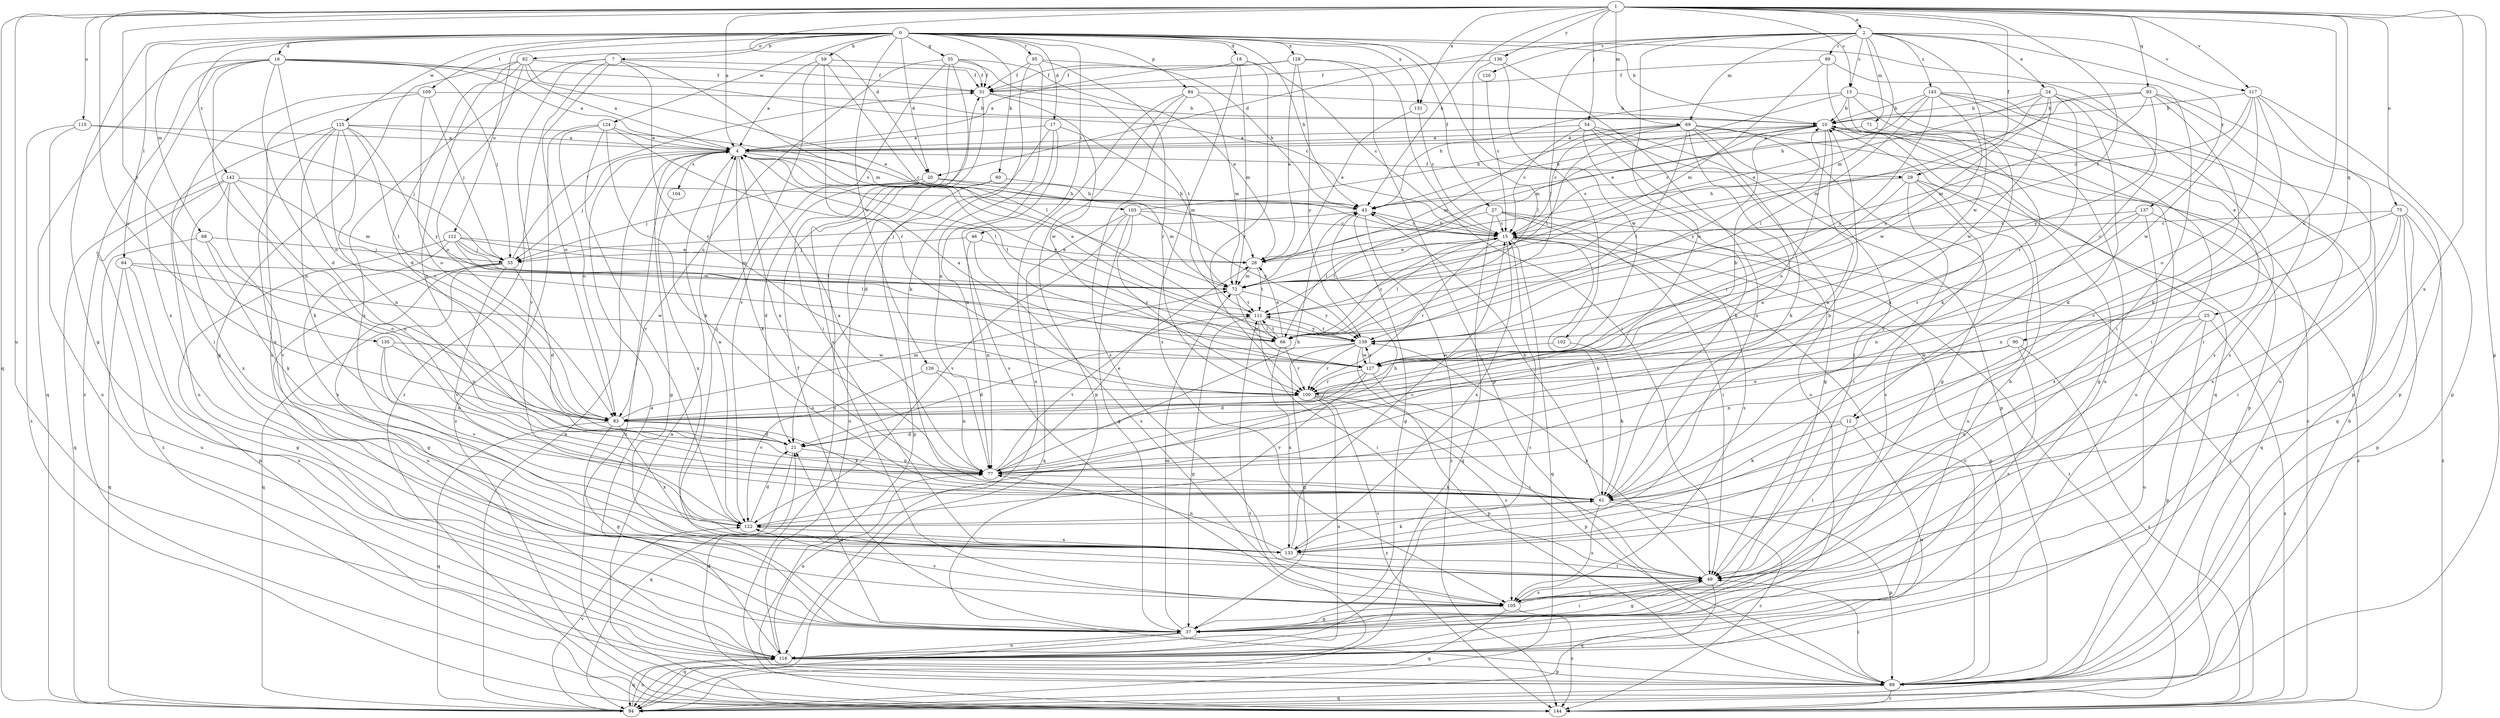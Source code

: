 strict digraph  {
0;
1;
2;
4;
7;
10;
12;
13;
15;
16;
17;
18;
20;
21;
24;
25;
26;
27;
29;
31;
35;
37;
43;
46;
49;
54;
55;
59;
60;
61;
64;
66;
68;
69;
71;
72;
75;
77;
82;
83;
84;
89;
90;
93;
94;
95;
99;
100;
102;
103;
104;
105;
109;
111;
112;
115;
116;
117;
120;
122;
124;
125;
126;
127;
128;
131;
133;
135;
136;
137;
139;
142;
143;
144;
0 -> 7  [label=b];
0 -> 10  [label=b];
0 -> 12  [label=c];
0 -> 16  [label=d];
0 -> 17  [label=d];
0 -> 18  [label=d];
0 -> 20  [label=d];
0 -> 27  [label=f];
0 -> 35  [label=g];
0 -> 37  [label=g];
0 -> 43  [label=h];
0 -> 46  [label=i];
0 -> 59  [label=k];
0 -> 60  [label=k];
0 -> 64  [label=l];
0 -> 68  [label=m];
0 -> 82  [label=o];
0 -> 84  [label=p];
0 -> 95  [label=r];
0 -> 102  [label=s];
0 -> 109  [label=t];
0 -> 112  [label=u];
0 -> 124  [label=w];
0 -> 125  [label=w];
0 -> 126  [label=w];
0 -> 128  [label=x];
0 -> 131  [label=x];
0 -> 142  [label=z];
1 -> 2  [label=a];
1 -> 4  [label=a];
1 -> 12  [label=c];
1 -> 13  [label=c];
1 -> 20  [label=d];
1 -> 29  [label=f];
1 -> 43  [label=h];
1 -> 54  [label=j];
1 -> 69  [label=m];
1 -> 75  [label=n];
1 -> 83  [label=o];
1 -> 89  [label=p];
1 -> 90  [label=q];
1 -> 93  [label=q];
1 -> 94  [label=q];
1 -> 111  [label=t];
1 -> 115  [label=u];
1 -> 116  [label=u];
1 -> 117  [label=v];
1 -> 131  [label=x];
1 -> 133  [label=x];
1 -> 135  [label=y];
1 -> 136  [label=y];
2 -> 13  [label=c];
2 -> 20  [label=d];
2 -> 24  [label=e];
2 -> 66  [label=l];
2 -> 69  [label=m];
2 -> 71  [label=m];
2 -> 72  [label=m];
2 -> 83  [label=o];
2 -> 99  [label=r];
2 -> 117  [label=v];
2 -> 120  [label=v];
2 -> 127  [label=w];
2 -> 137  [label=y];
2 -> 143  [label=z];
4 -> 29  [label=f];
4 -> 37  [label=g];
4 -> 55  [label=j];
4 -> 61  [label=k];
4 -> 66  [label=l];
4 -> 77  [label=n];
4 -> 103  [label=s];
4 -> 104  [label=s];
4 -> 139  [label=y];
4 -> 144  [label=z];
7 -> 31  [label=f];
7 -> 72  [label=m];
7 -> 83  [label=o];
7 -> 100  [label=r];
7 -> 122  [label=v];
7 -> 133  [label=x];
7 -> 144  [label=z];
10 -> 4  [label=a];
10 -> 15  [label=c];
10 -> 37  [label=g];
10 -> 43  [label=h];
10 -> 77  [label=n];
10 -> 83  [label=o];
10 -> 89  [label=p];
10 -> 116  [label=u];
10 -> 139  [label=y];
12 -> 21  [label=d];
12 -> 49  [label=i];
12 -> 61  [label=k];
12 -> 116  [label=u];
13 -> 10  [label=b];
13 -> 25  [label=e];
13 -> 43  [label=h];
13 -> 61  [label=k];
13 -> 72  [label=m];
13 -> 116  [label=u];
15 -> 26  [label=e];
15 -> 43  [label=h];
15 -> 61  [label=k];
15 -> 66  [label=l];
15 -> 89  [label=p];
15 -> 94  [label=q];
15 -> 100  [label=r];
15 -> 111  [label=t];
15 -> 133  [label=x];
15 -> 144  [label=z];
16 -> 4  [label=a];
16 -> 21  [label=d];
16 -> 26  [label=e];
16 -> 31  [label=f];
16 -> 55  [label=j];
16 -> 77  [label=n];
16 -> 83  [label=o];
16 -> 94  [label=q];
16 -> 133  [label=x];
16 -> 144  [label=z];
17 -> 4  [label=a];
17 -> 21  [label=d];
17 -> 72  [label=m];
17 -> 77  [label=n];
17 -> 105  [label=s];
18 -> 15  [label=c];
18 -> 31  [label=f];
18 -> 72  [label=m];
18 -> 100  [label=r];
18 -> 105  [label=s];
20 -> 21  [label=d];
20 -> 43  [label=h];
20 -> 55  [label=j];
20 -> 72  [label=m];
21 -> 77  [label=n];
21 -> 94  [label=q];
24 -> 10  [label=b];
24 -> 26  [label=e];
24 -> 61  [label=k];
24 -> 72  [label=m];
24 -> 100  [label=r];
24 -> 105  [label=s];
24 -> 127  [label=w];
24 -> 139  [label=y];
25 -> 89  [label=p];
25 -> 116  [label=u];
25 -> 133  [label=x];
25 -> 139  [label=y];
25 -> 144  [label=z];
26 -> 72  [label=m];
26 -> 111  [label=t];
27 -> 15  [label=c];
27 -> 49  [label=i];
27 -> 66  [label=l];
27 -> 94  [label=q];
27 -> 105  [label=s];
27 -> 144  [label=z];
29 -> 43  [label=h];
29 -> 49  [label=i];
29 -> 94  [label=q];
29 -> 100  [label=r];
29 -> 105  [label=s];
29 -> 116  [label=u];
31 -> 10  [label=b];
31 -> 127  [label=w];
31 -> 144  [label=z];
35 -> 26  [label=e];
35 -> 31  [label=f];
35 -> 49  [label=i];
35 -> 83  [label=o];
35 -> 105  [label=s];
35 -> 111  [label=t];
35 -> 122  [label=v];
37 -> 10  [label=b];
37 -> 21  [label=d];
37 -> 31  [label=f];
37 -> 49  [label=i];
37 -> 72  [label=m];
37 -> 94  [label=q];
37 -> 116  [label=u];
43 -> 15  [label=c];
43 -> 37  [label=g];
43 -> 55  [label=j];
43 -> 144  [label=z];
46 -> 26  [label=e];
46 -> 55  [label=j];
46 -> 77  [label=n];
46 -> 105  [label=s];
49 -> 37  [label=g];
49 -> 94  [label=q];
49 -> 105  [label=s];
49 -> 139  [label=y];
54 -> 4  [label=a];
54 -> 15  [label=c];
54 -> 37  [label=g];
54 -> 61  [label=k];
54 -> 89  [label=p];
54 -> 116  [label=u];
55 -> 21  [label=d];
55 -> 31  [label=f];
55 -> 37  [label=g];
55 -> 94  [label=q];
55 -> 116  [label=u];
55 -> 122  [label=v];
59 -> 4  [label=a];
59 -> 31  [label=f];
59 -> 49  [label=i];
59 -> 66  [label=l];
59 -> 100  [label=r];
60 -> 43  [label=h];
60 -> 89  [label=p];
60 -> 116  [label=u];
61 -> 10  [label=b];
61 -> 43  [label=h];
61 -> 89  [label=p];
61 -> 105  [label=s];
61 -> 122  [label=v];
61 -> 144  [label=z];
64 -> 37  [label=g];
64 -> 72  [label=m];
64 -> 94  [label=q];
64 -> 116  [label=u];
64 -> 127  [label=w];
66 -> 15  [label=c];
66 -> 26  [label=e];
66 -> 100  [label=r];
66 -> 111  [label=t];
66 -> 133  [label=x];
68 -> 55  [label=j];
68 -> 61  [label=k];
68 -> 83  [label=o];
68 -> 116  [label=u];
69 -> 4  [label=a];
69 -> 15  [label=c];
69 -> 37  [label=g];
69 -> 49  [label=i];
69 -> 61  [label=k];
69 -> 66  [label=l];
69 -> 72  [label=m];
69 -> 77  [label=n];
69 -> 111  [label=t];
69 -> 144  [label=z];
71 -> 4  [label=a];
71 -> 77  [label=n];
72 -> 111  [label=t];
72 -> 127  [label=w];
72 -> 139  [label=y];
75 -> 15  [label=c];
75 -> 37  [label=g];
75 -> 49  [label=i];
75 -> 77  [label=n];
75 -> 89  [label=p];
75 -> 133  [label=x];
75 -> 144  [label=z];
77 -> 4  [label=a];
77 -> 26  [label=e];
77 -> 43  [label=h];
77 -> 61  [label=k];
77 -> 111  [label=t];
82 -> 4  [label=a];
82 -> 15  [label=c];
82 -> 21  [label=d];
82 -> 31  [label=f];
82 -> 37  [label=g];
82 -> 77  [label=n];
82 -> 83  [label=o];
83 -> 21  [label=d];
83 -> 37  [label=g];
83 -> 61  [label=k];
83 -> 72  [label=m];
83 -> 94  [label=q];
83 -> 133  [label=x];
84 -> 10  [label=b];
84 -> 72  [label=m];
84 -> 89  [label=p];
84 -> 105  [label=s];
84 -> 116  [label=u];
89 -> 15  [label=c];
89 -> 21  [label=d];
89 -> 49  [label=i];
89 -> 94  [label=q];
89 -> 144  [label=z];
90 -> 77  [label=n];
90 -> 83  [label=o];
90 -> 105  [label=s];
90 -> 127  [label=w];
90 -> 144  [label=z];
93 -> 10  [label=b];
93 -> 43  [label=h];
93 -> 72  [label=m];
93 -> 89  [label=p];
93 -> 105  [label=s];
93 -> 122  [label=v];
93 -> 139  [label=y];
94 -> 4  [label=a];
94 -> 10  [label=b];
94 -> 111  [label=t];
94 -> 116  [label=u];
94 -> 122  [label=v];
95 -> 31  [label=f];
95 -> 43  [label=h];
95 -> 61  [label=k];
95 -> 77  [label=n];
95 -> 100  [label=r];
99 -> 31  [label=f];
99 -> 49  [label=i];
99 -> 72  [label=m];
99 -> 94  [label=q];
100 -> 10  [label=b];
100 -> 49  [label=i];
100 -> 83  [label=o];
100 -> 105  [label=s];
100 -> 116  [label=u];
100 -> 144  [label=z];
102 -> 61  [label=k];
102 -> 127  [label=w];
103 -> 10  [label=b];
103 -> 15  [label=c];
103 -> 37  [label=g];
103 -> 94  [label=q];
103 -> 100  [label=r];
103 -> 122  [label=v];
103 -> 139  [label=y];
104 -> 133  [label=x];
105 -> 37  [label=g];
105 -> 49  [label=i];
105 -> 94  [label=q];
105 -> 122  [label=v];
105 -> 144  [label=z];
109 -> 10  [label=b];
109 -> 49  [label=i];
109 -> 55  [label=j];
109 -> 83  [label=o];
109 -> 105  [label=s];
111 -> 4  [label=a];
111 -> 37  [label=g];
111 -> 49  [label=i];
111 -> 66  [label=l];
111 -> 139  [label=y];
112 -> 26  [label=e];
112 -> 55  [label=j];
112 -> 66  [label=l];
112 -> 72  [label=m];
112 -> 89  [label=p];
112 -> 111  [label=t];
112 -> 133  [label=x];
115 -> 4  [label=a];
115 -> 55  [label=j];
115 -> 116  [label=u];
115 -> 144  [label=z];
116 -> 4  [label=a];
116 -> 15  [label=c];
116 -> 77  [label=n];
116 -> 89  [label=p];
116 -> 94  [label=q];
117 -> 10  [label=b];
117 -> 15  [label=c];
117 -> 49  [label=i];
117 -> 61  [label=k];
117 -> 83  [label=o];
117 -> 89  [label=p];
117 -> 127  [label=w];
120 -> 15  [label=c];
122 -> 4  [label=a];
122 -> 21  [label=d];
122 -> 43  [label=h];
122 -> 133  [label=x];
124 -> 4  [label=a];
124 -> 61  [label=k];
124 -> 66  [label=l];
124 -> 83  [label=o];
124 -> 122  [label=v];
124 -> 144  [label=z];
125 -> 4  [label=a];
125 -> 15  [label=c];
125 -> 61  [label=k];
125 -> 66  [label=l];
125 -> 77  [label=n];
125 -> 83  [label=o];
125 -> 116  [label=u];
125 -> 133  [label=x];
125 -> 139  [label=y];
126 -> 77  [label=n];
126 -> 100  [label=r];
126 -> 122  [label=v];
127 -> 4  [label=a];
127 -> 21  [label=d];
127 -> 89  [label=p];
127 -> 100  [label=r];
127 -> 122  [label=v];
127 -> 139  [label=y];
128 -> 4  [label=a];
128 -> 26  [label=e];
128 -> 31  [label=f];
128 -> 49  [label=i];
128 -> 89  [label=p];
128 -> 139  [label=y];
131 -> 15  [label=c];
131 -> 26  [label=e];
133 -> 15  [label=c];
133 -> 49  [label=i];
133 -> 61  [label=k];
133 -> 77  [label=n];
135 -> 77  [label=n];
135 -> 83  [label=o];
135 -> 122  [label=v];
135 -> 127  [label=w];
136 -> 31  [label=f];
136 -> 66  [label=l];
136 -> 127  [label=w];
136 -> 133  [label=x];
137 -> 15  [label=c];
137 -> 77  [label=n];
137 -> 100  [label=r];
137 -> 133  [label=x];
137 -> 144  [label=z];
139 -> 21  [label=d];
139 -> 37  [label=g];
139 -> 89  [label=p];
139 -> 100  [label=r];
139 -> 111  [label=t];
139 -> 127  [label=w];
142 -> 43  [label=h];
142 -> 72  [label=m];
142 -> 77  [label=n];
142 -> 94  [label=q];
142 -> 122  [label=v];
142 -> 133  [label=x];
142 -> 144  [label=z];
143 -> 10  [label=b];
143 -> 26  [label=e];
143 -> 49  [label=i];
143 -> 66  [label=l];
143 -> 89  [label=p];
143 -> 116  [label=u];
143 -> 127  [label=w];
143 -> 139  [label=y];
144 -> 4  [label=a];
}
